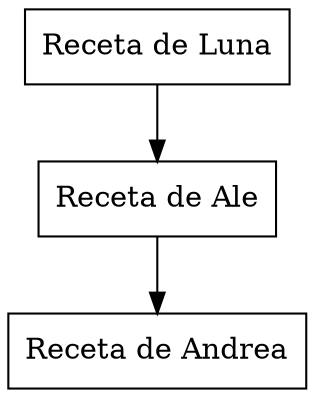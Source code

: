 digraph Pila {
 node [shape=record]; 
nodo0 [label="{ Receta de Luna }"];
nodo0 -> nodo1;
nodo1 [label="{ Receta de Ale }"];
nodo1 -> nodo2;
nodo2 [label="{ Receta de Andrea }"];
}
